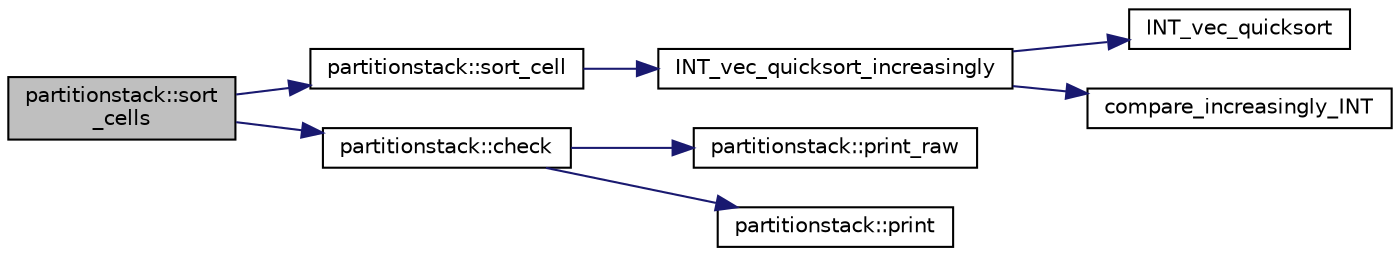 digraph "partitionstack::sort_cells"
{
  edge [fontname="Helvetica",fontsize="10",labelfontname="Helvetica",labelfontsize="10"];
  node [fontname="Helvetica",fontsize="10",shape=record];
  rankdir="LR";
  Node987 [label="partitionstack::sort\l_cells",height=0.2,width=0.4,color="black", fillcolor="grey75", style="filled", fontcolor="black"];
  Node987 -> Node988 [color="midnightblue",fontsize="10",style="solid",fontname="Helvetica"];
  Node988 [label="partitionstack::sort_cell",height=0.2,width=0.4,color="black", fillcolor="white", style="filled",URL="$d3/d87/classpartitionstack.html#abb4d78049a6424e54e65a25c7d57dca2"];
  Node988 -> Node989 [color="midnightblue",fontsize="10",style="solid",fontname="Helvetica"];
  Node989 [label="INT_vec_quicksort_increasingly",height=0.2,width=0.4,color="black", fillcolor="white", style="filled",URL="$d5/de2/foundations_2data__structures_2data__structures_8h.html#a31ccee746bc644f58816c67bc3a0e237"];
  Node989 -> Node990 [color="midnightblue",fontsize="10",style="solid",fontname="Helvetica"];
  Node990 [label="INT_vec_quicksort",height=0.2,width=0.4,color="black", fillcolor="white", style="filled",URL="$d4/dd7/sorting_8_c.html#a06b413b423531ad098e9536031cc91ef"];
  Node989 -> Node991 [color="midnightblue",fontsize="10",style="solid",fontname="Helvetica"];
  Node991 [label="compare_increasingly_INT",height=0.2,width=0.4,color="black", fillcolor="white", style="filled",URL="$d4/dd7/sorting_8_c.html#aa182150f114c64f81fcefcbc6d292790"];
  Node987 -> Node992 [color="midnightblue",fontsize="10",style="solid",fontname="Helvetica"];
  Node992 [label="partitionstack::check",height=0.2,width=0.4,color="black", fillcolor="white", style="filled",URL="$d3/d87/classpartitionstack.html#a30ab45463af6dbfc8e46314ff03624ae"];
  Node992 -> Node993 [color="midnightblue",fontsize="10",style="solid",fontname="Helvetica"];
  Node993 [label="partitionstack::print_raw",height=0.2,width=0.4,color="black", fillcolor="white", style="filled",URL="$d3/d87/classpartitionstack.html#a733493f93dd83b5cef67908fc42a4312"];
  Node992 -> Node994 [color="midnightblue",fontsize="10",style="solid",fontname="Helvetica"];
  Node994 [label="partitionstack::print",height=0.2,width=0.4,color="black", fillcolor="white", style="filled",URL="$d3/d87/classpartitionstack.html#aabacee6e58ddb0d6ee46a47f714edfbb"];
}
